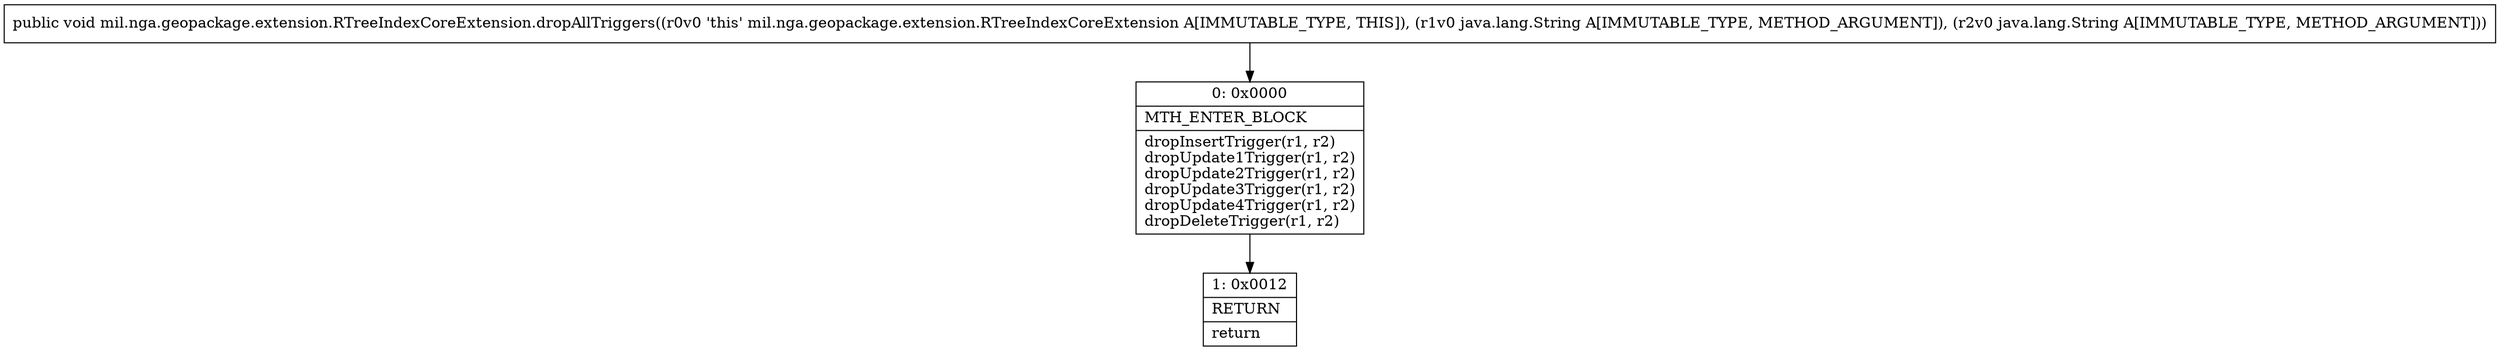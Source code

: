 digraph "CFG formil.nga.geopackage.extension.RTreeIndexCoreExtension.dropAllTriggers(Ljava\/lang\/String;Ljava\/lang\/String;)V" {
Node_0 [shape=record,label="{0\:\ 0x0000|MTH_ENTER_BLOCK\l|dropInsertTrigger(r1, r2)\ldropUpdate1Trigger(r1, r2)\ldropUpdate2Trigger(r1, r2)\ldropUpdate3Trigger(r1, r2)\ldropUpdate4Trigger(r1, r2)\ldropDeleteTrigger(r1, r2)\l}"];
Node_1 [shape=record,label="{1\:\ 0x0012|RETURN\l|return\l}"];
MethodNode[shape=record,label="{public void mil.nga.geopackage.extension.RTreeIndexCoreExtension.dropAllTriggers((r0v0 'this' mil.nga.geopackage.extension.RTreeIndexCoreExtension A[IMMUTABLE_TYPE, THIS]), (r1v0 java.lang.String A[IMMUTABLE_TYPE, METHOD_ARGUMENT]), (r2v0 java.lang.String A[IMMUTABLE_TYPE, METHOD_ARGUMENT])) }"];
MethodNode -> Node_0;
Node_0 -> Node_1;
}

